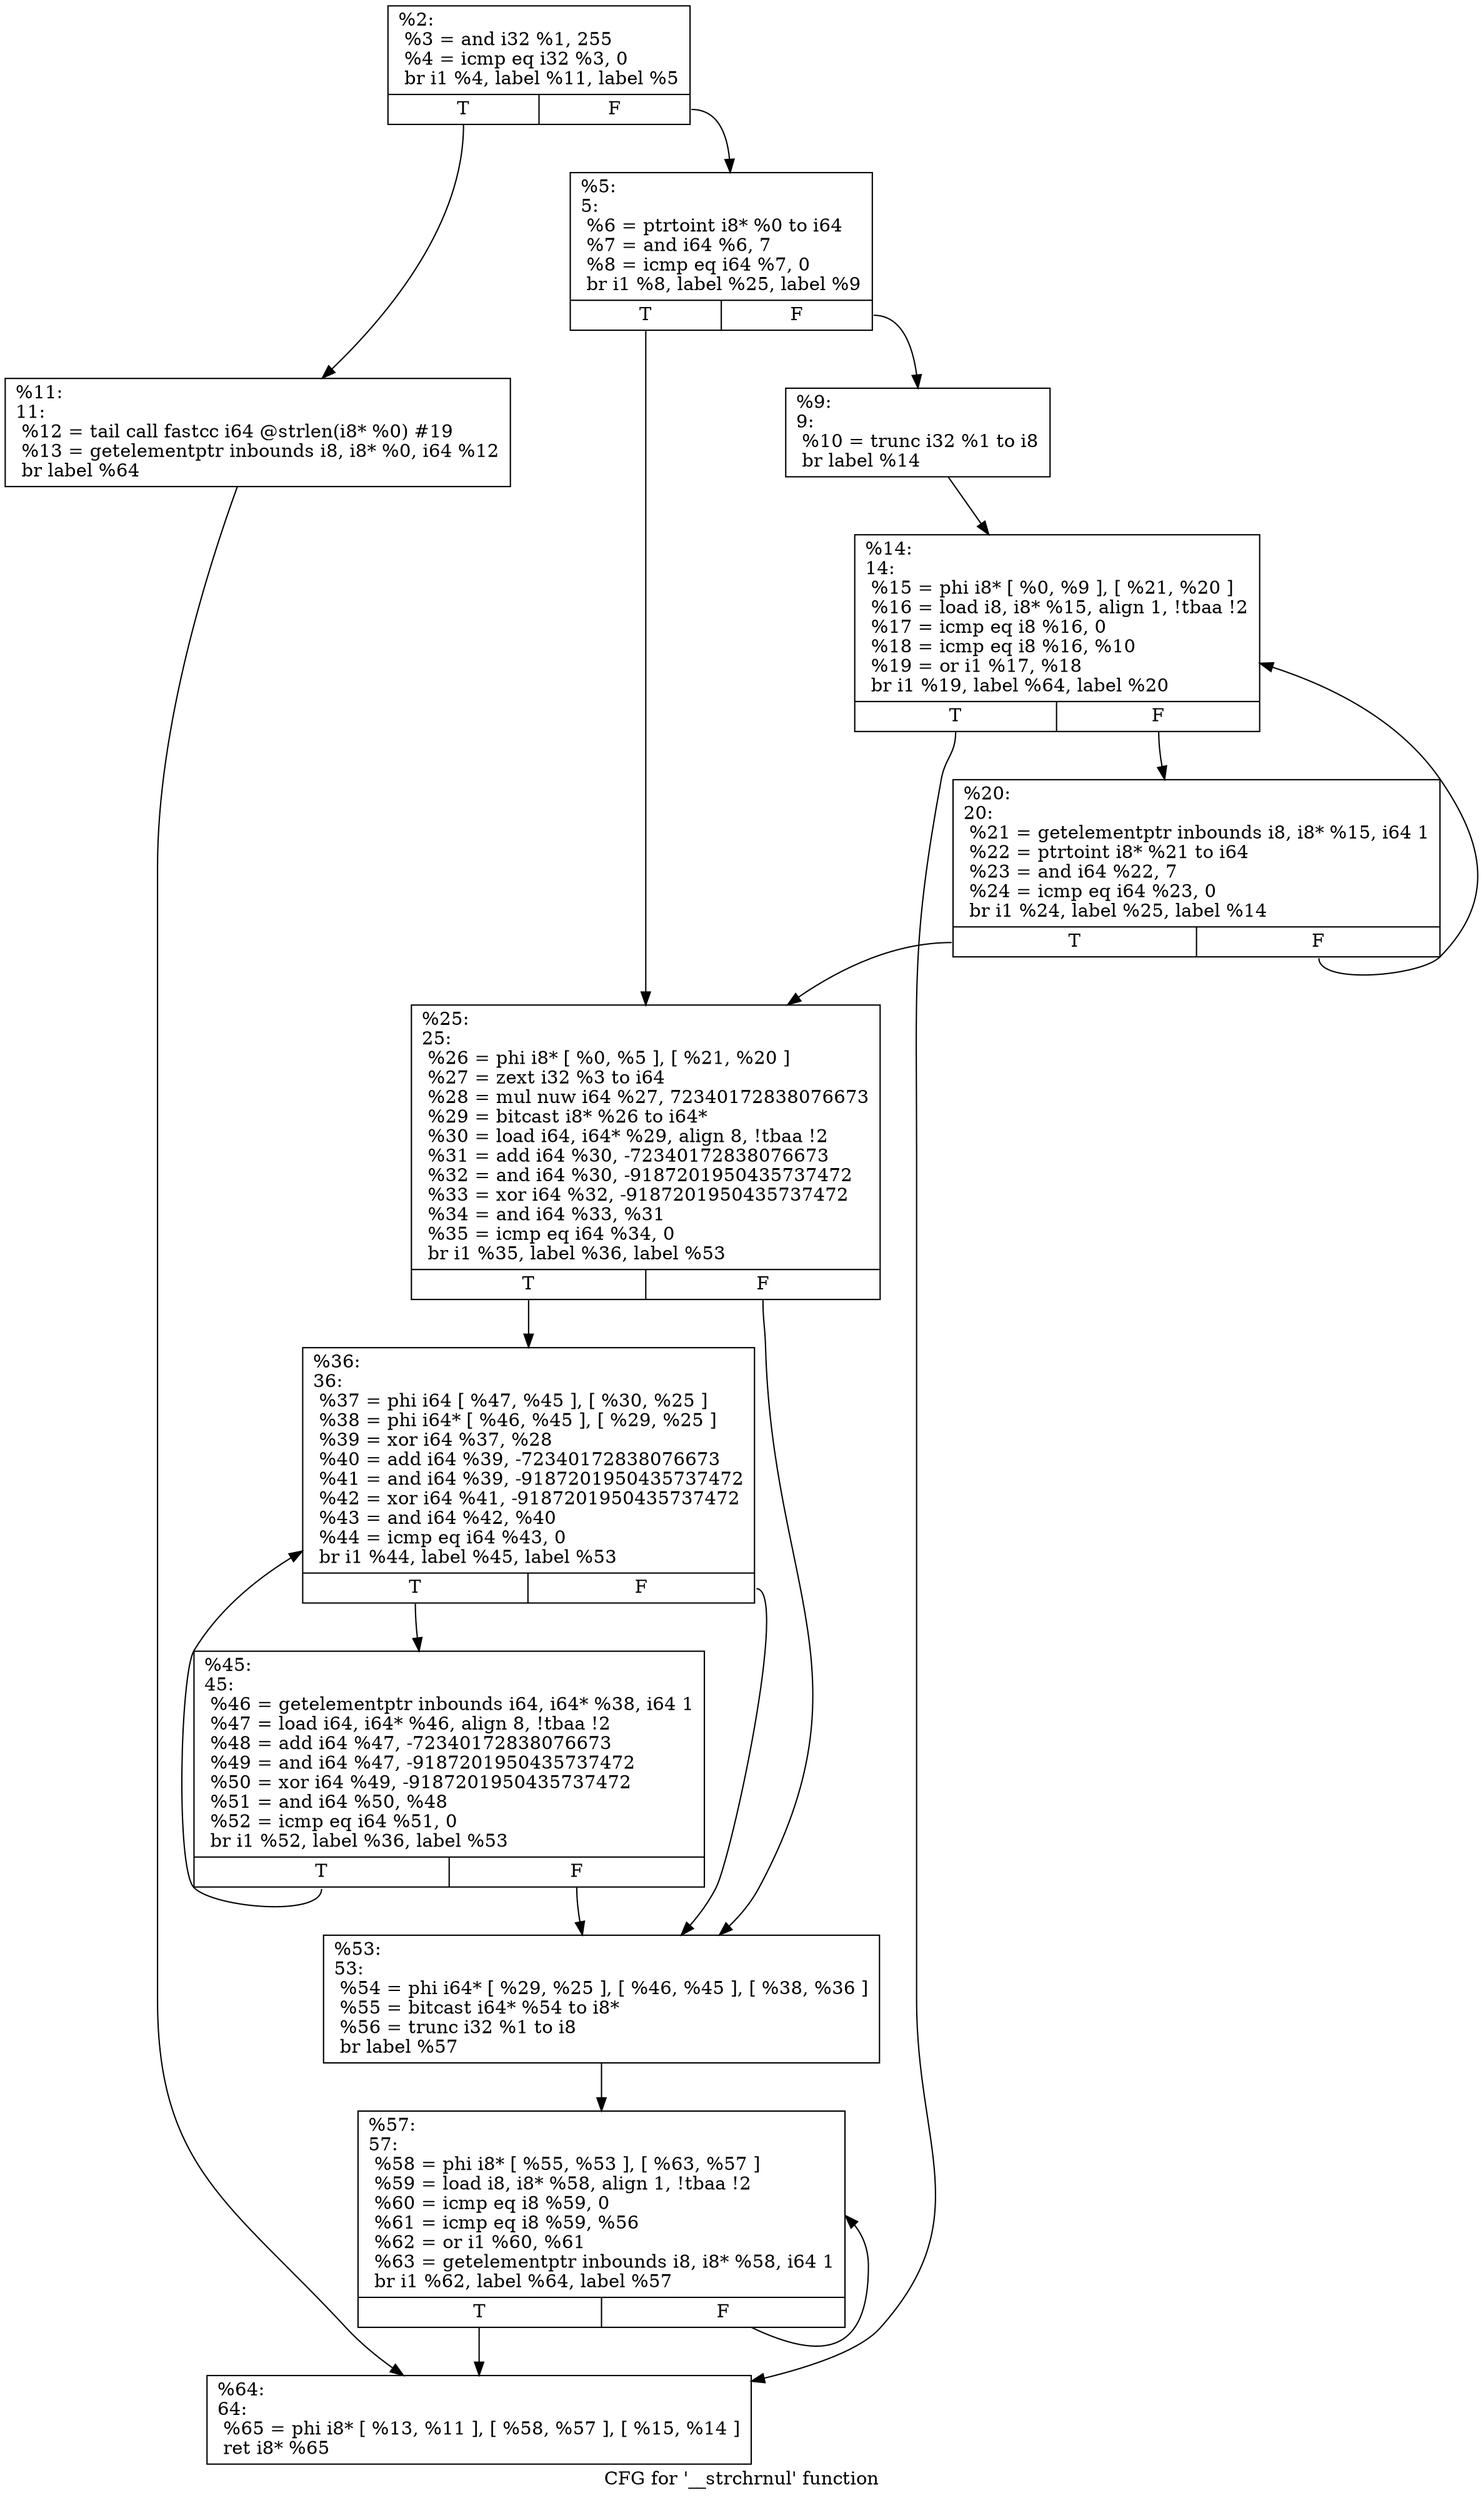 digraph "CFG for '__strchrnul' function" {
	label="CFG for '__strchrnul' function";

	Node0x28aabf0 [shape=record,label="{%2:\l  %3 = and i32 %1, 255\l  %4 = icmp eq i32 %3, 0\l  br i1 %4, label %11, label %5\l|{<s0>T|<s1>F}}"];
	Node0x28aabf0:s0 -> Node0x28aadb0;
	Node0x28aabf0:s1 -> Node0x28aad10;
	Node0x28aad10 [shape=record,label="{%5:\l5:                                                \l  %6 = ptrtoint i8* %0 to i64\l  %7 = and i64 %6, 7\l  %8 = icmp eq i64 %7, 0\l  br i1 %8, label %25, label %9\l|{<s0>T|<s1>F}}"];
	Node0x28aad10:s0 -> Node0x28aaea0;
	Node0x28aad10:s1 -> Node0x28aad60;
	Node0x28aad60 [shape=record,label="{%9:\l9:                                                \l  %10 = trunc i32 %1 to i8\l  br label %14\l}"];
	Node0x28aad60 -> Node0x28aae00;
	Node0x28aadb0 [shape=record,label="{%11:\l11:                                               \l  %12 = tail call fastcc i64 @strlen(i8* %0) #19\l  %13 = getelementptr inbounds i8, i8* %0, i64 %12\l  br label %64\l}"];
	Node0x28aadb0 -> Node0x28ab030;
	Node0x28aae00 [shape=record,label="{%14:\l14:                                               \l  %15 = phi i8* [ %0, %9 ], [ %21, %20 ]\l  %16 = load i8, i8* %15, align 1, !tbaa !2\l  %17 = icmp eq i8 %16, 0\l  %18 = icmp eq i8 %16, %10\l  %19 = or i1 %17, %18\l  br i1 %19, label %64, label %20\l|{<s0>T|<s1>F}}"];
	Node0x28aae00:s0 -> Node0x28ab030;
	Node0x28aae00:s1 -> Node0x28aae50;
	Node0x28aae50 [shape=record,label="{%20:\l20:                                               \l  %21 = getelementptr inbounds i8, i8* %15, i64 1\l  %22 = ptrtoint i8* %21 to i64\l  %23 = and i64 %22, 7\l  %24 = icmp eq i64 %23, 0\l  br i1 %24, label %25, label %14\l|{<s0>T|<s1>F}}"];
	Node0x28aae50:s0 -> Node0x28aaea0;
	Node0x28aae50:s1 -> Node0x28aae00;
	Node0x28aaea0 [shape=record,label="{%25:\l25:                                               \l  %26 = phi i8* [ %0, %5 ], [ %21, %20 ]\l  %27 = zext i32 %3 to i64\l  %28 = mul nuw i64 %27, 72340172838076673\l  %29 = bitcast i8* %26 to i64*\l  %30 = load i64, i64* %29, align 8, !tbaa !2\l  %31 = add i64 %30, -72340172838076673\l  %32 = and i64 %30, -9187201950435737472\l  %33 = xor i64 %32, -9187201950435737472\l  %34 = and i64 %33, %31\l  %35 = icmp eq i64 %34, 0\l  br i1 %35, label %36, label %53\l|{<s0>T|<s1>F}}"];
	Node0x28aaea0:s0 -> Node0x28aaef0;
	Node0x28aaea0:s1 -> Node0x28aaf90;
	Node0x28aaef0 [shape=record,label="{%36:\l36:                                               \l  %37 = phi i64 [ %47, %45 ], [ %30, %25 ]\l  %38 = phi i64* [ %46, %45 ], [ %29, %25 ]\l  %39 = xor i64 %37, %28\l  %40 = add i64 %39, -72340172838076673\l  %41 = and i64 %39, -9187201950435737472\l  %42 = xor i64 %41, -9187201950435737472\l  %43 = and i64 %42, %40\l  %44 = icmp eq i64 %43, 0\l  br i1 %44, label %45, label %53\l|{<s0>T|<s1>F}}"];
	Node0x28aaef0:s0 -> Node0x28aaf40;
	Node0x28aaef0:s1 -> Node0x28aaf90;
	Node0x28aaf40 [shape=record,label="{%45:\l45:                                               \l  %46 = getelementptr inbounds i64, i64* %38, i64 1\l  %47 = load i64, i64* %46, align 8, !tbaa !2\l  %48 = add i64 %47, -72340172838076673\l  %49 = and i64 %47, -9187201950435737472\l  %50 = xor i64 %49, -9187201950435737472\l  %51 = and i64 %50, %48\l  %52 = icmp eq i64 %51, 0\l  br i1 %52, label %36, label %53\l|{<s0>T|<s1>F}}"];
	Node0x28aaf40:s0 -> Node0x28aaef0;
	Node0x28aaf40:s1 -> Node0x28aaf90;
	Node0x28aaf90 [shape=record,label="{%53:\l53:                                               \l  %54 = phi i64* [ %29, %25 ], [ %46, %45 ], [ %38, %36 ]\l  %55 = bitcast i64* %54 to i8*\l  %56 = trunc i32 %1 to i8\l  br label %57\l}"];
	Node0x28aaf90 -> Node0x28aafe0;
	Node0x28aafe0 [shape=record,label="{%57:\l57:                                               \l  %58 = phi i8* [ %55, %53 ], [ %63, %57 ]\l  %59 = load i8, i8* %58, align 1, !tbaa !2\l  %60 = icmp eq i8 %59, 0\l  %61 = icmp eq i8 %59, %56\l  %62 = or i1 %60, %61\l  %63 = getelementptr inbounds i8, i8* %58, i64 1\l  br i1 %62, label %64, label %57\l|{<s0>T|<s1>F}}"];
	Node0x28aafe0:s0 -> Node0x28ab030;
	Node0x28aafe0:s1 -> Node0x28aafe0;
	Node0x28ab030 [shape=record,label="{%64:\l64:                                               \l  %65 = phi i8* [ %13, %11 ], [ %58, %57 ], [ %15, %14 ]\l  ret i8* %65\l}"];
}
